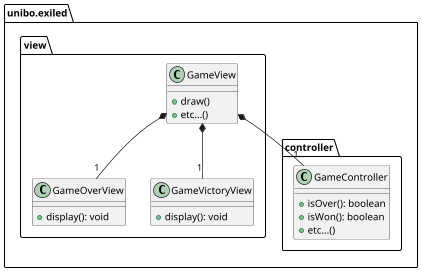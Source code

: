 @startuml
scale 0.7
set separator none
package unibo.exiled
{
  package view{
    class GameView {
      + draw()
      + etc...()
    }
    
    class GameOverView {
      + display(): void
    }
    
    class GameVictoryView {
      + display(): void
    }
  }
  package controller {
    class GameController {
      + isOver(): boolean
      + isWon(): boolean
      + etc...()
    }
  }

}

GameView *-- "1" GameOverView 
GameView *-- "1" GameVictoryView 
GameView *-- "1" GameController
@enduml

